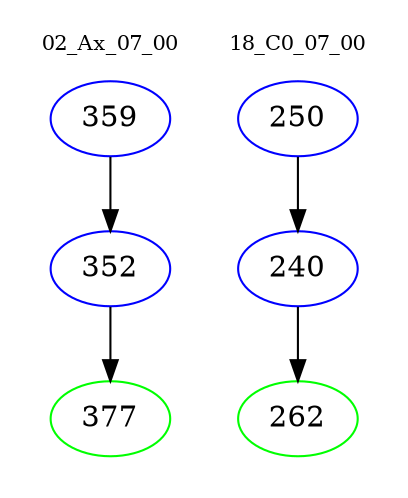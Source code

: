 digraph{
subgraph cluster_0 {
color = white
label = "02_Ax_07_00";
fontsize=10;
T0_359 [label="359", color="blue"]
T0_359 -> T0_352 [color="black"]
T0_352 [label="352", color="blue"]
T0_352 -> T0_377 [color="black"]
T0_377 [label="377", color="green"]
}
subgraph cluster_1 {
color = white
label = "18_C0_07_00";
fontsize=10;
T1_250 [label="250", color="blue"]
T1_250 -> T1_240 [color="black"]
T1_240 [label="240", color="blue"]
T1_240 -> T1_262 [color="black"]
T1_262 [label="262", color="green"]
}
}
